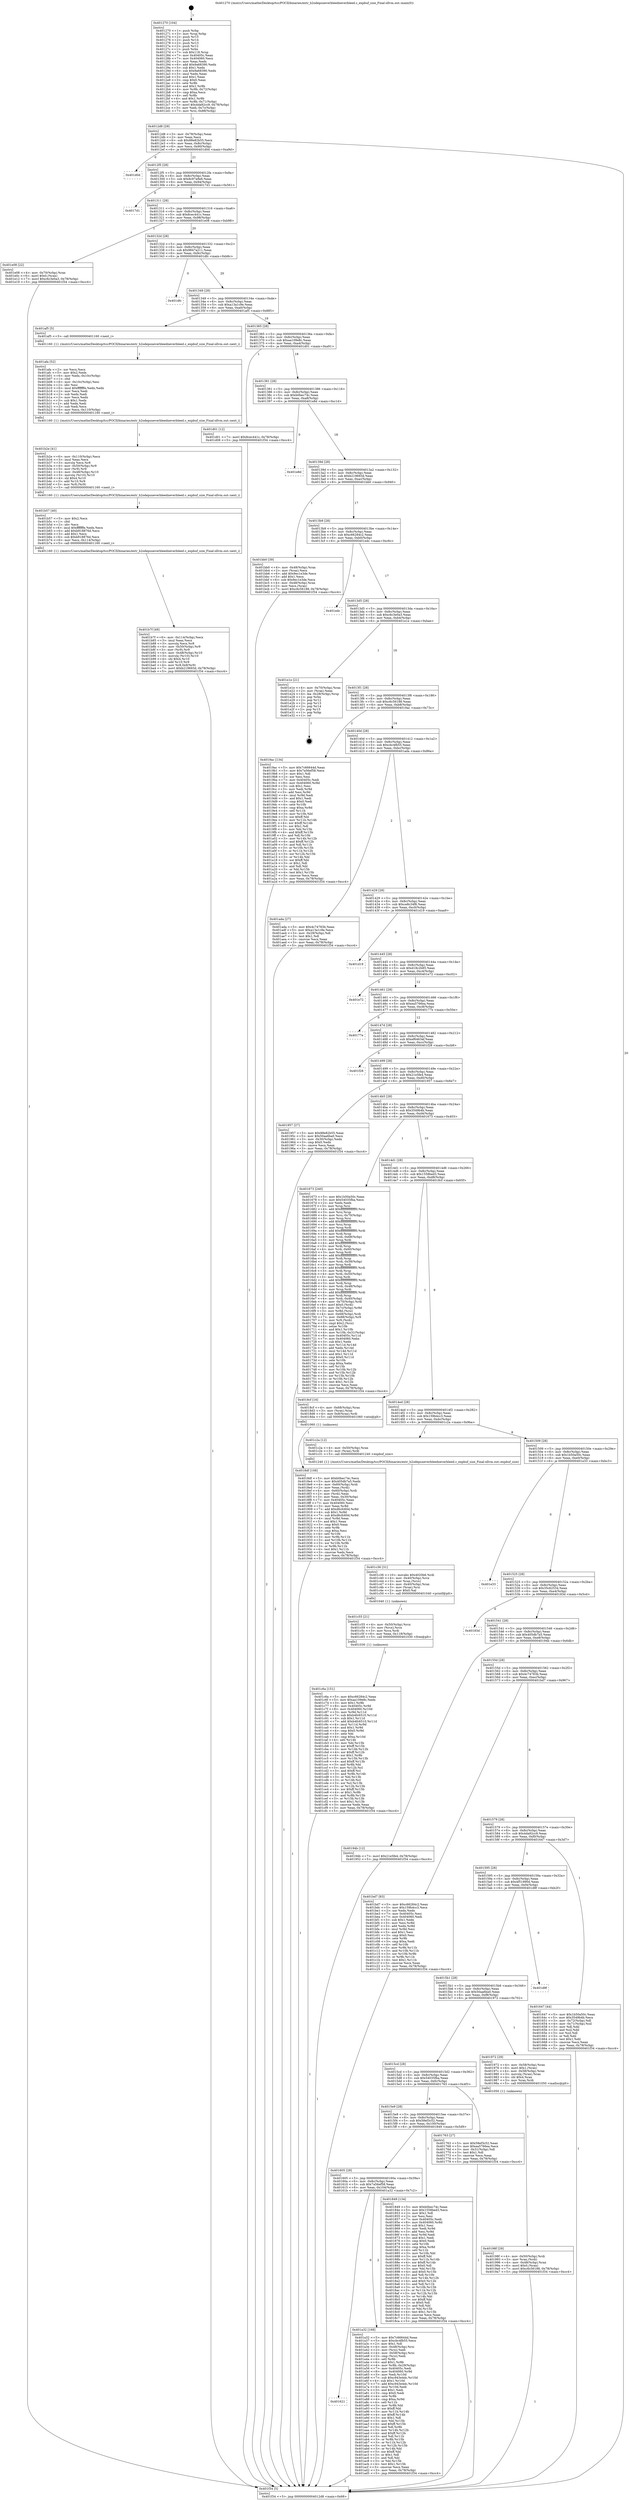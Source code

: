 digraph "0x401270" {
  label = "0x401270 (/mnt/c/Users/mathe/Desktop/tcc/POCII/binaries/extr_h2odepsneverbleedneverbleed.c_expbuf_size_Final-ollvm.out::main(0))"
  labelloc = "t"
  node[shape=record]

  Entry [label="",width=0.3,height=0.3,shape=circle,fillcolor=black,style=filled]
  "0x4012d8" [label="{
     0x4012d8 [29]\l
     | [instrs]\l
     &nbsp;&nbsp;0x4012d8 \<+3\>: mov -0x78(%rbp),%eax\l
     &nbsp;&nbsp;0x4012db \<+2\>: mov %eax,%ecx\l
     &nbsp;&nbsp;0x4012dd \<+6\>: sub $0x88e82b55,%ecx\l
     &nbsp;&nbsp;0x4012e3 \<+6\>: mov %eax,-0x8c(%rbp)\l
     &nbsp;&nbsp;0x4012e9 \<+6\>: mov %ecx,-0x90(%rbp)\l
     &nbsp;&nbsp;0x4012ef \<+6\>: je 0000000000401d0d \<main+0xa9d\>\l
  }"]
  "0x401d0d" [label="{
     0x401d0d\l
  }", style=dashed]
  "0x4012f5" [label="{
     0x4012f5 [28]\l
     | [instrs]\l
     &nbsp;&nbsp;0x4012f5 \<+5\>: jmp 00000000004012fa \<main+0x8a\>\l
     &nbsp;&nbsp;0x4012fa \<+6\>: mov -0x8c(%rbp),%eax\l
     &nbsp;&nbsp;0x401300 \<+5\>: sub $0x8c97a9e6,%eax\l
     &nbsp;&nbsp;0x401305 \<+6\>: mov %eax,-0x94(%rbp)\l
     &nbsp;&nbsp;0x40130b \<+6\>: je 00000000004017d1 \<main+0x561\>\l
  }"]
  Exit [label="",width=0.3,height=0.3,shape=circle,fillcolor=black,style=filled,peripheries=2]
  "0x4017d1" [label="{
     0x4017d1\l
  }", style=dashed]
  "0x401311" [label="{
     0x401311 [28]\l
     | [instrs]\l
     &nbsp;&nbsp;0x401311 \<+5\>: jmp 0000000000401316 \<main+0xa6\>\l
     &nbsp;&nbsp;0x401316 \<+6\>: mov -0x8c(%rbp),%eax\l
     &nbsp;&nbsp;0x40131c \<+5\>: sub $0x8cec441c,%eax\l
     &nbsp;&nbsp;0x401321 \<+6\>: mov %eax,-0x98(%rbp)\l
     &nbsp;&nbsp;0x401327 \<+6\>: je 0000000000401e08 \<main+0xb98\>\l
  }"]
  "0x401c6a" [label="{
     0x401c6a [151]\l
     | [instrs]\l
     &nbsp;&nbsp;0x401c6a \<+5\>: mov $0xc66284c2,%eax\l
     &nbsp;&nbsp;0x401c6f \<+5\>: mov $0xaa109e8c,%edx\l
     &nbsp;&nbsp;0x401c74 \<+3\>: mov $0x1,%r8b\l
     &nbsp;&nbsp;0x401c77 \<+8\>: mov 0x40405c,%r9d\l
     &nbsp;&nbsp;0x401c7f \<+8\>: mov 0x404060,%r10d\l
     &nbsp;&nbsp;0x401c87 \<+3\>: mov %r9d,%r11d\l
     &nbsp;&nbsp;0x401c8a \<+7\>: sub $0xb4fc6510,%r11d\l
     &nbsp;&nbsp;0x401c91 \<+4\>: sub $0x1,%r11d\l
     &nbsp;&nbsp;0x401c95 \<+7\>: add $0xb4fc6510,%r11d\l
     &nbsp;&nbsp;0x401c9c \<+4\>: imul %r11d,%r9d\l
     &nbsp;&nbsp;0x401ca0 \<+4\>: and $0x1,%r9d\l
     &nbsp;&nbsp;0x401ca4 \<+4\>: cmp $0x0,%r9d\l
     &nbsp;&nbsp;0x401ca8 \<+3\>: sete %bl\l
     &nbsp;&nbsp;0x401cab \<+4\>: cmp $0xa,%r10d\l
     &nbsp;&nbsp;0x401caf \<+4\>: setl %r14b\l
     &nbsp;&nbsp;0x401cb3 \<+3\>: mov %bl,%r15b\l
     &nbsp;&nbsp;0x401cb6 \<+4\>: xor $0xff,%r15b\l
     &nbsp;&nbsp;0x401cba \<+3\>: mov %r14b,%r12b\l
     &nbsp;&nbsp;0x401cbd \<+4\>: xor $0xff,%r12b\l
     &nbsp;&nbsp;0x401cc1 \<+4\>: xor $0x1,%r8b\l
     &nbsp;&nbsp;0x401cc5 \<+3\>: mov %r15b,%r13b\l
     &nbsp;&nbsp;0x401cc8 \<+4\>: and $0xff,%r13b\l
     &nbsp;&nbsp;0x401ccc \<+3\>: and %r8b,%bl\l
     &nbsp;&nbsp;0x401ccf \<+3\>: mov %r12b,%cl\l
     &nbsp;&nbsp;0x401cd2 \<+3\>: and $0xff,%cl\l
     &nbsp;&nbsp;0x401cd5 \<+3\>: and %r8b,%r14b\l
     &nbsp;&nbsp;0x401cd8 \<+3\>: or %bl,%r13b\l
     &nbsp;&nbsp;0x401cdb \<+3\>: or %r14b,%cl\l
     &nbsp;&nbsp;0x401cde \<+3\>: xor %cl,%r13b\l
     &nbsp;&nbsp;0x401ce1 \<+3\>: or %r12b,%r15b\l
     &nbsp;&nbsp;0x401ce4 \<+4\>: xor $0xff,%r15b\l
     &nbsp;&nbsp;0x401ce8 \<+4\>: or $0x1,%r8b\l
     &nbsp;&nbsp;0x401cec \<+3\>: and %r8b,%r15b\l
     &nbsp;&nbsp;0x401cef \<+3\>: or %r15b,%r13b\l
     &nbsp;&nbsp;0x401cf2 \<+4\>: test $0x1,%r13b\l
     &nbsp;&nbsp;0x401cf6 \<+3\>: cmovne %edx,%eax\l
     &nbsp;&nbsp;0x401cf9 \<+3\>: mov %eax,-0x78(%rbp)\l
     &nbsp;&nbsp;0x401cfc \<+5\>: jmp 0000000000401f34 \<main+0xcc4\>\l
  }"]
  "0x401e08" [label="{
     0x401e08 [22]\l
     | [instrs]\l
     &nbsp;&nbsp;0x401e08 \<+4\>: mov -0x70(%rbp),%rax\l
     &nbsp;&nbsp;0x401e0c \<+6\>: movl $0x0,(%rax)\l
     &nbsp;&nbsp;0x401e12 \<+7\>: movl $0xc6c3e0a3,-0x78(%rbp)\l
     &nbsp;&nbsp;0x401e19 \<+5\>: jmp 0000000000401f34 \<main+0xcc4\>\l
  }"]
  "0x40132d" [label="{
     0x40132d [28]\l
     | [instrs]\l
     &nbsp;&nbsp;0x40132d \<+5\>: jmp 0000000000401332 \<main+0xc2\>\l
     &nbsp;&nbsp;0x401332 \<+6\>: mov -0x8c(%rbp),%eax\l
     &nbsp;&nbsp;0x401338 \<+5\>: sub $0x9847a211,%eax\l
     &nbsp;&nbsp;0x40133d \<+6\>: mov %eax,-0x9c(%rbp)\l
     &nbsp;&nbsp;0x401343 \<+6\>: je 0000000000401dfc \<main+0xb8c\>\l
  }"]
  "0x401c55" [label="{
     0x401c55 [21]\l
     | [instrs]\l
     &nbsp;&nbsp;0x401c55 \<+4\>: mov -0x50(%rbp),%rcx\l
     &nbsp;&nbsp;0x401c59 \<+3\>: mov (%rcx),%rcx\l
     &nbsp;&nbsp;0x401c5c \<+3\>: mov %rcx,%rdi\l
     &nbsp;&nbsp;0x401c5f \<+6\>: mov %eax,-0x118(%rbp)\l
     &nbsp;&nbsp;0x401c65 \<+5\>: call 0000000000401030 \<free@plt\>\l
     | [calls]\l
     &nbsp;&nbsp;0x401030 \{1\} (unknown)\l
  }"]
  "0x401dfc" [label="{
     0x401dfc\l
  }", style=dashed]
  "0x401349" [label="{
     0x401349 [28]\l
     | [instrs]\l
     &nbsp;&nbsp;0x401349 \<+5\>: jmp 000000000040134e \<main+0xde\>\l
     &nbsp;&nbsp;0x40134e \<+6\>: mov -0x8c(%rbp),%eax\l
     &nbsp;&nbsp;0x401354 \<+5\>: sub $0xa13a1c9e,%eax\l
     &nbsp;&nbsp;0x401359 \<+6\>: mov %eax,-0xa0(%rbp)\l
     &nbsp;&nbsp;0x40135f \<+6\>: je 0000000000401af5 \<main+0x885\>\l
  }"]
  "0x401c36" [label="{
     0x401c36 [31]\l
     | [instrs]\l
     &nbsp;&nbsp;0x401c36 \<+10\>: movabs $0x4020b6,%rdi\l
     &nbsp;&nbsp;0x401c40 \<+4\>: mov -0x40(%rbp),%rcx\l
     &nbsp;&nbsp;0x401c44 \<+3\>: mov %rax,(%rcx)\l
     &nbsp;&nbsp;0x401c47 \<+4\>: mov -0x40(%rbp),%rax\l
     &nbsp;&nbsp;0x401c4b \<+3\>: mov (%rax),%rsi\l
     &nbsp;&nbsp;0x401c4e \<+2\>: mov $0x0,%al\l
     &nbsp;&nbsp;0x401c50 \<+5\>: call 0000000000401040 \<printf@plt\>\l
     | [calls]\l
     &nbsp;&nbsp;0x401040 \{1\} (unknown)\l
  }"]
  "0x401af5" [label="{
     0x401af5 [5]\l
     | [instrs]\l
     &nbsp;&nbsp;0x401af5 \<+5\>: call 0000000000401160 \<next_i\>\l
     | [calls]\l
     &nbsp;&nbsp;0x401160 \{1\} (/mnt/c/Users/mathe/Desktop/tcc/POCII/binaries/extr_h2odepsneverbleedneverbleed.c_expbuf_size_Final-ollvm.out::next_i)\l
  }"]
  "0x401365" [label="{
     0x401365 [28]\l
     | [instrs]\l
     &nbsp;&nbsp;0x401365 \<+5\>: jmp 000000000040136a \<main+0xfa\>\l
     &nbsp;&nbsp;0x40136a \<+6\>: mov -0x8c(%rbp),%eax\l
     &nbsp;&nbsp;0x401370 \<+5\>: sub $0xaa109e8c,%eax\l
     &nbsp;&nbsp;0x401375 \<+6\>: mov %eax,-0xa4(%rbp)\l
     &nbsp;&nbsp;0x40137b \<+6\>: je 0000000000401d01 \<main+0xa91\>\l
  }"]
  "0x401b7f" [label="{
     0x401b7f [49]\l
     | [instrs]\l
     &nbsp;&nbsp;0x401b7f \<+6\>: mov -0x114(%rbp),%ecx\l
     &nbsp;&nbsp;0x401b85 \<+3\>: imul %eax,%ecx\l
     &nbsp;&nbsp;0x401b88 \<+3\>: movslq %ecx,%r8\l
     &nbsp;&nbsp;0x401b8b \<+4\>: mov -0x50(%rbp),%r9\l
     &nbsp;&nbsp;0x401b8f \<+3\>: mov (%r9),%r9\l
     &nbsp;&nbsp;0x401b92 \<+4\>: mov -0x48(%rbp),%r10\l
     &nbsp;&nbsp;0x401b96 \<+3\>: movslq (%r10),%r10\l
     &nbsp;&nbsp;0x401b99 \<+4\>: shl $0x4,%r10\l
     &nbsp;&nbsp;0x401b9d \<+3\>: add %r10,%r9\l
     &nbsp;&nbsp;0x401ba0 \<+4\>: mov %r8,0x8(%r9)\l
     &nbsp;&nbsp;0x401ba4 \<+7\>: movl $0xb219693d,-0x78(%rbp)\l
     &nbsp;&nbsp;0x401bab \<+5\>: jmp 0000000000401f34 \<main+0xcc4\>\l
  }"]
  "0x401d01" [label="{
     0x401d01 [12]\l
     | [instrs]\l
     &nbsp;&nbsp;0x401d01 \<+7\>: movl $0x8cec441c,-0x78(%rbp)\l
     &nbsp;&nbsp;0x401d08 \<+5\>: jmp 0000000000401f34 \<main+0xcc4\>\l
  }"]
  "0x401381" [label="{
     0x401381 [28]\l
     | [instrs]\l
     &nbsp;&nbsp;0x401381 \<+5\>: jmp 0000000000401386 \<main+0x116\>\l
     &nbsp;&nbsp;0x401386 \<+6\>: mov -0x8c(%rbp),%eax\l
     &nbsp;&nbsp;0x40138c \<+5\>: sub $0xb0bec74c,%eax\l
     &nbsp;&nbsp;0x401391 \<+6\>: mov %eax,-0xa8(%rbp)\l
     &nbsp;&nbsp;0x401397 \<+6\>: je 0000000000401e8d \<main+0xc1d\>\l
  }"]
  "0x401b57" [label="{
     0x401b57 [40]\l
     | [instrs]\l
     &nbsp;&nbsp;0x401b57 \<+5\>: mov $0x2,%ecx\l
     &nbsp;&nbsp;0x401b5c \<+1\>: cltd\l
     &nbsp;&nbsp;0x401b5d \<+2\>: idiv %ecx\l
     &nbsp;&nbsp;0x401b5f \<+6\>: imul $0xfffffffe,%edx,%ecx\l
     &nbsp;&nbsp;0x401b65 \<+6\>: add $0xb918876d,%ecx\l
     &nbsp;&nbsp;0x401b6b \<+3\>: add $0x1,%ecx\l
     &nbsp;&nbsp;0x401b6e \<+6\>: sub $0xb918876d,%ecx\l
     &nbsp;&nbsp;0x401b74 \<+6\>: mov %ecx,-0x114(%rbp)\l
     &nbsp;&nbsp;0x401b7a \<+5\>: call 0000000000401160 \<next_i\>\l
     | [calls]\l
     &nbsp;&nbsp;0x401160 \{1\} (/mnt/c/Users/mathe/Desktop/tcc/POCII/binaries/extr_h2odepsneverbleedneverbleed.c_expbuf_size_Final-ollvm.out::next_i)\l
  }"]
  "0x401e8d" [label="{
     0x401e8d\l
  }", style=dashed]
  "0x40139d" [label="{
     0x40139d [28]\l
     | [instrs]\l
     &nbsp;&nbsp;0x40139d \<+5\>: jmp 00000000004013a2 \<main+0x132\>\l
     &nbsp;&nbsp;0x4013a2 \<+6\>: mov -0x8c(%rbp),%eax\l
     &nbsp;&nbsp;0x4013a8 \<+5\>: sub $0xb219693d,%eax\l
     &nbsp;&nbsp;0x4013ad \<+6\>: mov %eax,-0xac(%rbp)\l
     &nbsp;&nbsp;0x4013b3 \<+6\>: je 0000000000401bb0 \<main+0x940\>\l
  }"]
  "0x401b2e" [label="{
     0x401b2e [41]\l
     | [instrs]\l
     &nbsp;&nbsp;0x401b2e \<+6\>: mov -0x110(%rbp),%ecx\l
     &nbsp;&nbsp;0x401b34 \<+3\>: imul %eax,%ecx\l
     &nbsp;&nbsp;0x401b37 \<+3\>: movslq %ecx,%r8\l
     &nbsp;&nbsp;0x401b3a \<+4\>: mov -0x50(%rbp),%r9\l
     &nbsp;&nbsp;0x401b3e \<+3\>: mov (%r9),%r9\l
     &nbsp;&nbsp;0x401b41 \<+4\>: mov -0x48(%rbp),%r10\l
     &nbsp;&nbsp;0x401b45 \<+3\>: movslq (%r10),%r10\l
     &nbsp;&nbsp;0x401b48 \<+4\>: shl $0x4,%r10\l
     &nbsp;&nbsp;0x401b4c \<+3\>: add %r10,%r9\l
     &nbsp;&nbsp;0x401b4f \<+3\>: mov %r8,(%r9)\l
     &nbsp;&nbsp;0x401b52 \<+5\>: call 0000000000401160 \<next_i\>\l
     | [calls]\l
     &nbsp;&nbsp;0x401160 \{1\} (/mnt/c/Users/mathe/Desktop/tcc/POCII/binaries/extr_h2odepsneverbleedneverbleed.c_expbuf_size_Final-ollvm.out::next_i)\l
  }"]
  "0x401bb0" [label="{
     0x401bb0 [39]\l
     | [instrs]\l
     &nbsp;&nbsp;0x401bb0 \<+4\>: mov -0x48(%rbp),%rax\l
     &nbsp;&nbsp;0x401bb4 \<+2\>: mov (%rax),%ecx\l
     &nbsp;&nbsp;0x401bb6 \<+6\>: add $0x9ec1e3de,%ecx\l
     &nbsp;&nbsp;0x401bbc \<+3\>: add $0x1,%ecx\l
     &nbsp;&nbsp;0x401bbf \<+6\>: sub $0x9ec1e3de,%ecx\l
     &nbsp;&nbsp;0x401bc5 \<+4\>: mov -0x48(%rbp),%rax\l
     &nbsp;&nbsp;0x401bc9 \<+2\>: mov %ecx,(%rax)\l
     &nbsp;&nbsp;0x401bcb \<+7\>: movl $0xc6c56188,-0x78(%rbp)\l
     &nbsp;&nbsp;0x401bd2 \<+5\>: jmp 0000000000401f34 \<main+0xcc4\>\l
  }"]
  "0x4013b9" [label="{
     0x4013b9 [28]\l
     | [instrs]\l
     &nbsp;&nbsp;0x4013b9 \<+5\>: jmp 00000000004013be \<main+0x14e\>\l
     &nbsp;&nbsp;0x4013be \<+6\>: mov -0x8c(%rbp),%eax\l
     &nbsp;&nbsp;0x4013c4 \<+5\>: sub $0xc66284c2,%eax\l
     &nbsp;&nbsp;0x4013c9 \<+6\>: mov %eax,-0xb0(%rbp)\l
     &nbsp;&nbsp;0x4013cf \<+6\>: je 0000000000401edc \<main+0xc6c\>\l
  }"]
  "0x401afa" [label="{
     0x401afa [52]\l
     | [instrs]\l
     &nbsp;&nbsp;0x401afa \<+2\>: xor %ecx,%ecx\l
     &nbsp;&nbsp;0x401afc \<+5\>: mov $0x2,%edx\l
     &nbsp;&nbsp;0x401b01 \<+6\>: mov %edx,-0x10c(%rbp)\l
     &nbsp;&nbsp;0x401b07 \<+1\>: cltd\l
     &nbsp;&nbsp;0x401b08 \<+6\>: mov -0x10c(%rbp),%esi\l
     &nbsp;&nbsp;0x401b0e \<+2\>: idiv %esi\l
     &nbsp;&nbsp;0x401b10 \<+6\>: imul $0xfffffffe,%edx,%edx\l
     &nbsp;&nbsp;0x401b16 \<+2\>: mov %ecx,%edi\l
     &nbsp;&nbsp;0x401b18 \<+2\>: sub %edx,%edi\l
     &nbsp;&nbsp;0x401b1a \<+2\>: mov %ecx,%edx\l
     &nbsp;&nbsp;0x401b1c \<+3\>: sub $0x1,%edx\l
     &nbsp;&nbsp;0x401b1f \<+2\>: add %edx,%edi\l
     &nbsp;&nbsp;0x401b21 \<+2\>: sub %edi,%ecx\l
     &nbsp;&nbsp;0x401b23 \<+6\>: mov %ecx,-0x110(%rbp)\l
     &nbsp;&nbsp;0x401b29 \<+5\>: call 0000000000401160 \<next_i\>\l
     | [calls]\l
     &nbsp;&nbsp;0x401160 \{1\} (/mnt/c/Users/mathe/Desktop/tcc/POCII/binaries/extr_h2odepsneverbleedneverbleed.c_expbuf_size_Final-ollvm.out::next_i)\l
  }"]
  "0x401edc" [label="{
     0x401edc\l
  }", style=dashed]
  "0x4013d5" [label="{
     0x4013d5 [28]\l
     | [instrs]\l
     &nbsp;&nbsp;0x4013d5 \<+5\>: jmp 00000000004013da \<main+0x16a\>\l
     &nbsp;&nbsp;0x4013da \<+6\>: mov -0x8c(%rbp),%eax\l
     &nbsp;&nbsp;0x4013e0 \<+5\>: sub $0xc6c3e0a3,%eax\l
     &nbsp;&nbsp;0x4013e5 \<+6\>: mov %eax,-0xb4(%rbp)\l
     &nbsp;&nbsp;0x4013eb \<+6\>: je 0000000000401e1e \<main+0xbae\>\l
  }"]
  "0x401621" [label="{
     0x401621\l
  }", style=dashed]
  "0x401e1e" [label="{
     0x401e1e [21]\l
     | [instrs]\l
     &nbsp;&nbsp;0x401e1e \<+4\>: mov -0x70(%rbp),%rax\l
     &nbsp;&nbsp;0x401e22 \<+2\>: mov (%rax),%eax\l
     &nbsp;&nbsp;0x401e24 \<+4\>: lea -0x28(%rbp),%rsp\l
     &nbsp;&nbsp;0x401e28 \<+1\>: pop %rbx\l
     &nbsp;&nbsp;0x401e29 \<+2\>: pop %r12\l
     &nbsp;&nbsp;0x401e2b \<+2\>: pop %r13\l
     &nbsp;&nbsp;0x401e2d \<+2\>: pop %r14\l
     &nbsp;&nbsp;0x401e2f \<+2\>: pop %r15\l
     &nbsp;&nbsp;0x401e31 \<+1\>: pop %rbp\l
     &nbsp;&nbsp;0x401e32 \<+1\>: ret\l
  }"]
  "0x4013f1" [label="{
     0x4013f1 [28]\l
     | [instrs]\l
     &nbsp;&nbsp;0x4013f1 \<+5\>: jmp 00000000004013f6 \<main+0x186\>\l
     &nbsp;&nbsp;0x4013f6 \<+6\>: mov -0x8c(%rbp),%eax\l
     &nbsp;&nbsp;0x4013fc \<+5\>: sub $0xc6c56188,%eax\l
     &nbsp;&nbsp;0x401401 \<+6\>: mov %eax,-0xb8(%rbp)\l
     &nbsp;&nbsp;0x401407 \<+6\>: je 00000000004019ac \<main+0x73c\>\l
  }"]
  "0x401a32" [label="{
     0x401a32 [168]\l
     | [instrs]\l
     &nbsp;&nbsp;0x401a32 \<+5\>: mov $0x7c66644d,%eax\l
     &nbsp;&nbsp;0x401a37 \<+5\>: mov $0xcbc4fb55,%ecx\l
     &nbsp;&nbsp;0x401a3c \<+2\>: mov $0x1,%dl\l
     &nbsp;&nbsp;0x401a3e \<+4\>: mov -0x48(%rbp),%rsi\l
     &nbsp;&nbsp;0x401a42 \<+2\>: mov (%rsi),%edi\l
     &nbsp;&nbsp;0x401a44 \<+4\>: mov -0x58(%rbp),%rsi\l
     &nbsp;&nbsp;0x401a48 \<+2\>: cmp (%rsi),%edi\l
     &nbsp;&nbsp;0x401a4a \<+4\>: setl %r8b\l
     &nbsp;&nbsp;0x401a4e \<+4\>: and $0x1,%r8b\l
     &nbsp;&nbsp;0x401a52 \<+4\>: mov %r8b,-0x29(%rbp)\l
     &nbsp;&nbsp;0x401a56 \<+7\>: mov 0x40405c,%edi\l
     &nbsp;&nbsp;0x401a5d \<+8\>: mov 0x404060,%r9d\l
     &nbsp;&nbsp;0x401a65 \<+3\>: mov %edi,%r10d\l
     &nbsp;&nbsp;0x401a68 \<+7\>: sub $0xc943e4dc,%r10d\l
     &nbsp;&nbsp;0x401a6f \<+4\>: sub $0x1,%r10d\l
     &nbsp;&nbsp;0x401a73 \<+7\>: add $0xc943e4dc,%r10d\l
     &nbsp;&nbsp;0x401a7a \<+4\>: imul %r10d,%edi\l
     &nbsp;&nbsp;0x401a7e \<+3\>: and $0x1,%edi\l
     &nbsp;&nbsp;0x401a81 \<+3\>: cmp $0x0,%edi\l
     &nbsp;&nbsp;0x401a84 \<+4\>: sete %r8b\l
     &nbsp;&nbsp;0x401a88 \<+4\>: cmp $0xa,%r9d\l
     &nbsp;&nbsp;0x401a8c \<+4\>: setl %r11b\l
     &nbsp;&nbsp;0x401a90 \<+3\>: mov %r8b,%bl\l
     &nbsp;&nbsp;0x401a93 \<+3\>: xor $0xff,%bl\l
     &nbsp;&nbsp;0x401a96 \<+3\>: mov %r11b,%r14b\l
     &nbsp;&nbsp;0x401a99 \<+4\>: xor $0xff,%r14b\l
     &nbsp;&nbsp;0x401a9d \<+3\>: xor $0x1,%dl\l
     &nbsp;&nbsp;0x401aa0 \<+3\>: mov %bl,%r15b\l
     &nbsp;&nbsp;0x401aa3 \<+4\>: and $0xff,%r15b\l
     &nbsp;&nbsp;0x401aa7 \<+3\>: and %dl,%r8b\l
     &nbsp;&nbsp;0x401aaa \<+3\>: mov %r14b,%r12b\l
     &nbsp;&nbsp;0x401aad \<+4\>: and $0xff,%r12b\l
     &nbsp;&nbsp;0x401ab1 \<+3\>: and %dl,%r11b\l
     &nbsp;&nbsp;0x401ab4 \<+3\>: or %r8b,%r15b\l
     &nbsp;&nbsp;0x401ab7 \<+3\>: or %r11b,%r12b\l
     &nbsp;&nbsp;0x401aba \<+3\>: xor %r12b,%r15b\l
     &nbsp;&nbsp;0x401abd \<+3\>: or %r14b,%bl\l
     &nbsp;&nbsp;0x401ac0 \<+3\>: xor $0xff,%bl\l
     &nbsp;&nbsp;0x401ac3 \<+3\>: or $0x1,%dl\l
     &nbsp;&nbsp;0x401ac6 \<+2\>: and %dl,%bl\l
     &nbsp;&nbsp;0x401ac8 \<+3\>: or %bl,%r15b\l
     &nbsp;&nbsp;0x401acb \<+4\>: test $0x1,%r15b\l
     &nbsp;&nbsp;0x401acf \<+3\>: cmovne %ecx,%eax\l
     &nbsp;&nbsp;0x401ad2 \<+3\>: mov %eax,-0x78(%rbp)\l
     &nbsp;&nbsp;0x401ad5 \<+5\>: jmp 0000000000401f34 \<main+0xcc4\>\l
  }"]
  "0x4019ac" [label="{
     0x4019ac [134]\l
     | [instrs]\l
     &nbsp;&nbsp;0x4019ac \<+5\>: mov $0x7c66644d,%eax\l
     &nbsp;&nbsp;0x4019b1 \<+5\>: mov $0x7a56ef58,%ecx\l
     &nbsp;&nbsp;0x4019b6 \<+2\>: mov $0x1,%dl\l
     &nbsp;&nbsp;0x4019b8 \<+2\>: xor %esi,%esi\l
     &nbsp;&nbsp;0x4019ba \<+7\>: mov 0x40405c,%edi\l
     &nbsp;&nbsp;0x4019c1 \<+8\>: mov 0x404060,%r8d\l
     &nbsp;&nbsp;0x4019c9 \<+3\>: sub $0x1,%esi\l
     &nbsp;&nbsp;0x4019cc \<+3\>: mov %edi,%r9d\l
     &nbsp;&nbsp;0x4019cf \<+3\>: add %esi,%r9d\l
     &nbsp;&nbsp;0x4019d2 \<+4\>: imul %r9d,%edi\l
     &nbsp;&nbsp;0x4019d6 \<+3\>: and $0x1,%edi\l
     &nbsp;&nbsp;0x4019d9 \<+3\>: cmp $0x0,%edi\l
     &nbsp;&nbsp;0x4019dc \<+4\>: sete %r10b\l
     &nbsp;&nbsp;0x4019e0 \<+4\>: cmp $0xa,%r8d\l
     &nbsp;&nbsp;0x4019e4 \<+4\>: setl %r11b\l
     &nbsp;&nbsp;0x4019e8 \<+3\>: mov %r10b,%bl\l
     &nbsp;&nbsp;0x4019eb \<+3\>: xor $0xff,%bl\l
     &nbsp;&nbsp;0x4019ee \<+3\>: mov %r11b,%r14b\l
     &nbsp;&nbsp;0x4019f1 \<+4\>: xor $0xff,%r14b\l
     &nbsp;&nbsp;0x4019f5 \<+3\>: xor $0x1,%dl\l
     &nbsp;&nbsp;0x4019f8 \<+3\>: mov %bl,%r15b\l
     &nbsp;&nbsp;0x4019fb \<+4\>: and $0xff,%r15b\l
     &nbsp;&nbsp;0x4019ff \<+3\>: and %dl,%r10b\l
     &nbsp;&nbsp;0x401a02 \<+3\>: mov %r14b,%r12b\l
     &nbsp;&nbsp;0x401a05 \<+4\>: and $0xff,%r12b\l
     &nbsp;&nbsp;0x401a09 \<+3\>: and %dl,%r11b\l
     &nbsp;&nbsp;0x401a0c \<+3\>: or %r10b,%r15b\l
     &nbsp;&nbsp;0x401a0f \<+3\>: or %r11b,%r12b\l
     &nbsp;&nbsp;0x401a12 \<+3\>: xor %r12b,%r15b\l
     &nbsp;&nbsp;0x401a15 \<+3\>: or %r14b,%bl\l
     &nbsp;&nbsp;0x401a18 \<+3\>: xor $0xff,%bl\l
     &nbsp;&nbsp;0x401a1b \<+3\>: or $0x1,%dl\l
     &nbsp;&nbsp;0x401a1e \<+2\>: and %dl,%bl\l
     &nbsp;&nbsp;0x401a20 \<+3\>: or %bl,%r15b\l
     &nbsp;&nbsp;0x401a23 \<+4\>: test $0x1,%r15b\l
     &nbsp;&nbsp;0x401a27 \<+3\>: cmovne %ecx,%eax\l
     &nbsp;&nbsp;0x401a2a \<+3\>: mov %eax,-0x78(%rbp)\l
     &nbsp;&nbsp;0x401a2d \<+5\>: jmp 0000000000401f34 \<main+0xcc4\>\l
  }"]
  "0x40140d" [label="{
     0x40140d [28]\l
     | [instrs]\l
     &nbsp;&nbsp;0x40140d \<+5\>: jmp 0000000000401412 \<main+0x1a2\>\l
     &nbsp;&nbsp;0x401412 \<+6\>: mov -0x8c(%rbp),%eax\l
     &nbsp;&nbsp;0x401418 \<+5\>: sub $0xcbc4fb55,%eax\l
     &nbsp;&nbsp;0x40141d \<+6\>: mov %eax,-0xbc(%rbp)\l
     &nbsp;&nbsp;0x401423 \<+6\>: je 0000000000401ada \<main+0x86a\>\l
  }"]
  "0x40198f" [label="{
     0x40198f [29]\l
     | [instrs]\l
     &nbsp;&nbsp;0x40198f \<+4\>: mov -0x50(%rbp),%rdi\l
     &nbsp;&nbsp;0x401993 \<+3\>: mov %rax,(%rdi)\l
     &nbsp;&nbsp;0x401996 \<+4\>: mov -0x48(%rbp),%rax\l
     &nbsp;&nbsp;0x40199a \<+6\>: movl $0x0,(%rax)\l
     &nbsp;&nbsp;0x4019a0 \<+7\>: movl $0xc6c56188,-0x78(%rbp)\l
     &nbsp;&nbsp;0x4019a7 \<+5\>: jmp 0000000000401f34 \<main+0xcc4\>\l
  }"]
  "0x401ada" [label="{
     0x401ada [27]\l
     | [instrs]\l
     &nbsp;&nbsp;0x401ada \<+5\>: mov $0x4c74783b,%eax\l
     &nbsp;&nbsp;0x401adf \<+5\>: mov $0xa13a1c9e,%ecx\l
     &nbsp;&nbsp;0x401ae4 \<+3\>: mov -0x29(%rbp),%dl\l
     &nbsp;&nbsp;0x401ae7 \<+3\>: test $0x1,%dl\l
     &nbsp;&nbsp;0x401aea \<+3\>: cmovne %ecx,%eax\l
     &nbsp;&nbsp;0x401aed \<+3\>: mov %eax,-0x78(%rbp)\l
     &nbsp;&nbsp;0x401af0 \<+5\>: jmp 0000000000401f34 \<main+0xcc4\>\l
  }"]
  "0x401429" [label="{
     0x401429 [28]\l
     | [instrs]\l
     &nbsp;&nbsp;0x401429 \<+5\>: jmp 000000000040142e \<main+0x1be\>\l
     &nbsp;&nbsp;0x40142e \<+6\>: mov -0x8c(%rbp),%eax\l
     &nbsp;&nbsp;0x401434 \<+5\>: sub $0xce8c34f6,%eax\l
     &nbsp;&nbsp;0x401439 \<+6\>: mov %eax,-0xc0(%rbp)\l
     &nbsp;&nbsp;0x40143f \<+6\>: je 0000000000401d19 \<main+0xaa9\>\l
  }"]
  "0x4018df" [label="{
     0x4018df [108]\l
     | [instrs]\l
     &nbsp;&nbsp;0x4018df \<+5\>: mov $0xb0bec74c,%ecx\l
     &nbsp;&nbsp;0x4018e4 \<+5\>: mov $0x405db7a5,%edx\l
     &nbsp;&nbsp;0x4018e9 \<+4\>: mov -0x60(%rbp),%rdi\l
     &nbsp;&nbsp;0x4018ed \<+2\>: mov %eax,(%rdi)\l
     &nbsp;&nbsp;0x4018ef \<+4\>: mov -0x60(%rbp),%rdi\l
     &nbsp;&nbsp;0x4018f3 \<+2\>: mov (%rdi),%eax\l
     &nbsp;&nbsp;0x4018f5 \<+3\>: mov %eax,-0x30(%rbp)\l
     &nbsp;&nbsp;0x4018f8 \<+7\>: mov 0x40405c,%eax\l
     &nbsp;&nbsp;0x4018ff \<+7\>: mov 0x404060,%esi\l
     &nbsp;&nbsp;0x401906 \<+3\>: mov %eax,%r8d\l
     &nbsp;&nbsp;0x401909 \<+7\>: add $0xd6cfc60d,%r8d\l
     &nbsp;&nbsp;0x401910 \<+4\>: sub $0x1,%r8d\l
     &nbsp;&nbsp;0x401914 \<+7\>: sub $0xd6cfc60d,%r8d\l
     &nbsp;&nbsp;0x40191b \<+4\>: imul %r8d,%eax\l
     &nbsp;&nbsp;0x40191f \<+3\>: and $0x1,%eax\l
     &nbsp;&nbsp;0x401922 \<+3\>: cmp $0x0,%eax\l
     &nbsp;&nbsp;0x401925 \<+4\>: sete %r9b\l
     &nbsp;&nbsp;0x401929 \<+3\>: cmp $0xa,%esi\l
     &nbsp;&nbsp;0x40192c \<+4\>: setl %r10b\l
     &nbsp;&nbsp;0x401930 \<+3\>: mov %r9b,%r11b\l
     &nbsp;&nbsp;0x401933 \<+3\>: and %r10b,%r11b\l
     &nbsp;&nbsp;0x401936 \<+3\>: xor %r10b,%r9b\l
     &nbsp;&nbsp;0x401939 \<+3\>: or %r9b,%r11b\l
     &nbsp;&nbsp;0x40193c \<+4\>: test $0x1,%r11b\l
     &nbsp;&nbsp;0x401940 \<+3\>: cmovne %edx,%ecx\l
     &nbsp;&nbsp;0x401943 \<+3\>: mov %ecx,-0x78(%rbp)\l
     &nbsp;&nbsp;0x401946 \<+5\>: jmp 0000000000401f34 \<main+0xcc4\>\l
  }"]
  "0x401d19" [label="{
     0x401d19\l
  }", style=dashed]
  "0x401445" [label="{
     0x401445 [28]\l
     | [instrs]\l
     &nbsp;&nbsp;0x401445 \<+5\>: jmp 000000000040144a \<main+0x1da\>\l
     &nbsp;&nbsp;0x40144a \<+6\>: mov -0x8c(%rbp),%eax\l
     &nbsp;&nbsp;0x401450 \<+5\>: sub $0xd18c2b85,%eax\l
     &nbsp;&nbsp;0x401455 \<+6\>: mov %eax,-0xc4(%rbp)\l
     &nbsp;&nbsp;0x40145b \<+6\>: je 0000000000401e72 \<main+0xc02\>\l
  }"]
  "0x401605" [label="{
     0x401605 [28]\l
     | [instrs]\l
     &nbsp;&nbsp;0x401605 \<+5\>: jmp 000000000040160a \<main+0x39a\>\l
     &nbsp;&nbsp;0x40160a \<+6\>: mov -0x8c(%rbp),%eax\l
     &nbsp;&nbsp;0x401610 \<+5\>: sub $0x7a56ef58,%eax\l
     &nbsp;&nbsp;0x401615 \<+6\>: mov %eax,-0x104(%rbp)\l
     &nbsp;&nbsp;0x40161b \<+6\>: je 0000000000401a32 \<main+0x7c2\>\l
  }"]
  "0x401e72" [label="{
     0x401e72\l
  }", style=dashed]
  "0x401461" [label="{
     0x401461 [28]\l
     | [instrs]\l
     &nbsp;&nbsp;0x401461 \<+5\>: jmp 0000000000401466 \<main+0x1f6\>\l
     &nbsp;&nbsp;0x401466 \<+6\>: mov -0x8c(%rbp),%eax\l
     &nbsp;&nbsp;0x40146c \<+5\>: sub $0xea5766ea,%eax\l
     &nbsp;&nbsp;0x401471 \<+6\>: mov %eax,-0xc8(%rbp)\l
     &nbsp;&nbsp;0x401477 \<+6\>: je 000000000040177e \<main+0x50e\>\l
  }"]
  "0x401849" [label="{
     0x401849 [134]\l
     | [instrs]\l
     &nbsp;&nbsp;0x401849 \<+5\>: mov $0xb0bec74c,%eax\l
     &nbsp;&nbsp;0x40184e \<+5\>: mov $0x1558bed3,%ecx\l
     &nbsp;&nbsp;0x401853 \<+2\>: mov $0x1,%dl\l
     &nbsp;&nbsp;0x401855 \<+2\>: xor %esi,%esi\l
     &nbsp;&nbsp;0x401857 \<+7\>: mov 0x40405c,%edi\l
     &nbsp;&nbsp;0x40185e \<+8\>: mov 0x404060,%r8d\l
     &nbsp;&nbsp;0x401866 \<+3\>: sub $0x1,%esi\l
     &nbsp;&nbsp;0x401869 \<+3\>: mov %edi,%r9d\l
     &nbsp;&nbsp;0x40186c \<+3\>: add %esi,%r9d\l
     &nbsp;&nbsp;0x40186f \<+4\>: imul %r9d,%edi\l
     &nbsp;&nbsp;0x401873 \<+3\>: and $0x1,%edi\l
     &nbsp;&nbsp;0x401876 \<+3\>: cmp $0x0,%edi\l
     &nbsp;&nbsp;0x401879 \<+4\>: sete %r10b\l
     &nbsp;&nbsp;0x40187d \<+4\>: cmp $0xa,%r8d\l
     &nbsp;&nbsp;0x401881 \<+4\>: setl %r11b\l
     &nbsp;&nbsp;0x401885 \<+3\>: mov %r10b,%bl\l
     &nbsp;&nbsp;0x401888 \<+3\>: xor $0xff,%bl\l
     &nbsp;&nbsp;0x40188b \<+3\>: mov %r11b,%r14b\l
     &nbsp;&nbsp;0x40188e \<+4\>: xor $0xff,%r14b\l
     &nbsp;&nbsp;0x401892 \<+3\>: xor $0x0,%dl\l
     &nbsp;&nbsp;0x401895 \<+3\>: mov %bl,%r15b\l
     &nbsp;&nbsp;0x401898 \<+4\>: and $0x0,%r15b\l
     &nbsp;&nbsp;0x40189c \<+3\>: and %dl,%r10b\l
     &nbsp;&nbsp;0x40189f \<+3\>: mov %r14b,%r12b\l
     &nbsp;&nbsp;0x4018a2 \<+4\>: and $0x0,%r12b\l
     &nbsp;&nbsp;0x4018a6 \<+3\>: and %dl,%r11b\l
     &nbsp;&nbsp;0x4018a9 \<+3\>: or %r10b,%r15b\l
     &nbsp;&nbsp;0x4018ac \<+3\>: or %r11b,%r12b\l
     &nbsp;&nbsp;0x4018af \<+3\>: xor %r12b,%r15b\l
     &nbsp;&nbsp;0x4018b2 \<+3\>: or %r14b,%bl\l
     &nbsp;&nbsp;0x4018b5 \<+3\>: xor $0xff,%bl\l
     &nbsp;&nbsp;0x4018b8 \<+3\>: or $0x0,%dl\l
     &nbsp;&nbsp;0x4018bb \<+2\>: and %dl,%bl\l
     &nbsp;&nbsp;0x4018bd \<+3\>: or %bl,%r15b\l
     &nbsp;&nbsp;0x4018c0 \<+4\>: test $0x1,%r15b\l
     &nbsp;&nbsp;0x4018c4 \<+3\>: cmovne %ecx,%eax\l
     &nbsp;&nbsp;0x4018c7 \<+3\>: mov %eax,-0x78(%rbp)\l
     &nbsp;&nbsp;0x4018ca \<+5\>: jmp 0000000000401f34 \<main+0xcc4\>\l
  }"]
  "0x40177e" [label="{
     0x40177e\l
  }", style=dashed]
  "0x40147d" [label="{
     0x40147d [28]\l
     | [instrs]\l
     &nbsp;&nbsp;0x40147d \<+5\>: jmp 0000000000401482 \<main+0x212\>\l
     &nbsp;&nbsp;0x401482 \<+6\>: mov -0x8c(%rbp),%eax\l
     &nbsp;&nbsp;0x401488 \<+5\>: sub $0xef6463af,%eax\l
     &nbsp;&nbsp;0x40148d \<+6\>: mov %eax,-0xcc(%rbp)\l
     &nbsp;&nbsp;0x401493 \<+6\>: je 0000000000401f28 \<main+0xcb8\>\l
  }"]
  "0x4015e9" [label="{
     0x4015e9 [28]\l
     | [instrs]\l
     &nbsp;&nbsp;0x4015e9 \<+5\>: jmp 00000000004015ee \<main+0x37e\>\l
     &nbsp;&nbsp;0x4015ee \<+6\>: mov -0x8c(%rbp),%eax\l
     &nbsp;&nbsp;0x4015f4 \<+5\>: sub $0x58ef3c52,%eax\l
     &nbsp;&nbsp;0x4015f9 \<+6\>: mov %eax,-0x100(%rbp)\l
     &nbsp;&nbsp;0x4015ff \<+6\>: je 0000000000401849 \<main+0x5d9\>\l
  }"]
  "0x401f28" [label="{
     0x401f28\l
  }", style=dashed]
  "0x401499" [label="{
     0x401499 [28]\l
     | [instrs]\l
     &nbsp;&nbsp;0x401499 \<+5\>: jmp 000000000040149e \<main+0x22e\>\l
     &nbsp;&nbsp;0x40149e \<+6\>: mov -0x8c(%rbp),%eax\l
     &nbsp;&nbsp;0x4014a4 \<+5\>: sub $0x21e5fe4,%eax\l
     &nbsp;&nbsp;0x4014a9 \<+6\>: mov %eax,-0xd0(%rbp)\l
     &nbsp;&nbsp;0x4014af \<+6\>: je 0000000000401957 \<main+0x6e7\>\l
  }"]
  "0x401763" [label="{
     0x401763 [27]\l
     | [instrs]\l
     &nbsp;&nbsp;0x401763 \<+5\>: mov $0x58ef3c52,%eax\l
     &nbsp;&nbsp;0x401768 \<+5\>: mov $0xea5766ea,%ecx\l
     &nbsp;&nbsp;0x40176d \<+3\>: mov -0x31(%rbp),%dl\l
     &nbsp;&nbsp;0x401770 \<+3\>: test $0x1,%dl\l
     &nbsp;&nbsp;0x401773 \<+3\>: cmovne %ecx,%eax\l
     &nbsp;&nbsp;0x401776 \<+3\>: mov %eax,-0x78(%rbp)\l
     &nbsp;&nbsp;0x401779 \<+5\>: jmp 0000000000401f34 \<main+0xcc4\>\l
  }"]
  "0x401957" [label="{
     0x401957 [27]\l
     | [instrs]\l
     &nbsp;&nbsp;0x401957 \<+5\>: mov $0x88e82b55,%eax\l
     &nbsp;&nbsp;0x40195c \<+5\>: mov $0x50aa6ba0,%ecx\l
     &nbsp;&nbsp;0x401961 \<+3\>: mov -0x30(%rbp),%edx\l
     &nbsp;&nbsp;0x401964 \<+3\>: cmp $0x0,%edx\l
     &nbsp;&nbsp;0x401967 \<+3\>: cmove %ecx,%eax\l
     &nbsp;&nbsp;0x40196a \<+3\>: mov %eax,-0x78(%rbp)\l
     &nbsp;&nbsp;0x40196d \<+5\>: jmp 0000000000401f34 \<main+0xcc4\>\l
  }"]
  "0x4014b5" [label="{
     0x4014b5 [28]\l
     | [instrs]\l
     &nbsp;&nbsp;0x4014b5 \<+5\>: jmp 00000000004014ba \<main+0x24a\>\l
     &nbsp;&nbsp;0x4014ba \<+6\>: mov -0x8c(%rbp),%eax\l
     &nbsp;&nbsp;0x4014c0 \<+5\>: sub $0x3549b4b,%eax\l
     &nbsp;&nbsp;0x4014c5 \<+6\>: mov %eax,-0xd4(%rbp)\l
     &nbsp;&nbsp;0x4014cb \<+6\>: je 0000000000401673 \<main+0x403\>\l
  }"]
  "0x4015cd" [label="{
     0x4015cd [28]\l
     | [instrs]\l
     &nbsp;&nbsp;0x4015cd \<+5\>: jmp 00000000004015d2 \<main+0x362\>\l
     &nbsp;&nbsp;0x4015d2 \<+6\>: mov -0x8c(%rbp),%eax\l
     &nbsp;&nbsp;0x4015d8 \<+5\>: sub $0x54035fba,%eax\l
     &nbsp;&nbsp;0x4015dd \<+6\>: mov %eax,-0xfc(%rbp)\l
     &nbsp;&nbsp;0x4015e3 \<+6\>: je 0000000000401763 \<main+0x4f3\>\l
  }"]
  "0x401673" [label="{
     0x401673 [240]\l
     | [instrs]\l
     &nbsp;&nbsp;0x401673 \<+5\>: mov $0x1b50a50c,%eax\l
     &nbsp;&nbsp;0x401678 \<+5\>: mov $0x54035fba,%ecx\l
     &nbsp;&nbsp;0x40167d \<+2\>: xor %edx,%edx\l
     &nbsp;&nbsp;0x40167f \<+3\>: mov %rsp,%rsi\l
     &nbsp;&nbsp;0x401682 \<+4\>: add $0xfffffffffffffff0,%rsi\l
     &nbsp;&nbsp;0x401686 \<+3\>: mov %rsi,%rsp\l
     &nbsp;&nbsp;0x401689 \<+4\>: mov %rsi,-0x70(%rbp)\l
     &nbsp;&nbsp;0x40168d \<+3\>: mov %rsp,%rsi\l
     &nbsp;&nbsp;0x401690 \<+4\>: add $0xfffffffffffffff0,%rsi\l
     &nbsp;&nbsp;0x401694 \<+3\>: mov %rsi,%rsp\l
     &nbsp;&nbsp;0x401697 \<+3\>: mov %rsp,%rdi\l
     &nbsp;&nbsp;0x40169a \<+4\>: add $0xfffffffffffffff0,%rdi\l
     &nbsp;&nbsp;0x40169e \<+3\>: mov %rdi,%rsp\l
     &nbsp;&nbsp;0x4016a1 \<+4\>: mov %rdi,-0x68(%rbp)\l
     &nbsp;&nbsp;0x4016a5 \<+3\>: mov %rsp,%rdi\l
     &nbsp;&nbsp;0x4016a8 \<+4\>: add $0xfffffffffffffff0,%rdi\l
     &nbsp;&nbsp;0x4016ac \<+3\>: mov %rdi,%rsp\l
     &nbsp;&nbsp;0x4016af \<+4\>: mov %rdi,-0x60(%rbp)\l
     &nbsp;&nbsp;0x4016b3 \<+3\>: mov %rsp,%rdi\l
     &nbsp;&nbsp;0x4016b6 \<+4\>: add $0xfffffffffffffff0,%rdi\l
     &nbsp;&nbsp;0x4016ba \<+3\>: mov %rdi,%rsp\l
     &nbsp;&nbsp;0x4016bd \<+4\>: mov %rdi,-0x58(%rbp)\l
     &nbsp;&nbsp;0x4016c1 \<+3\>: mov %rsp,%rdi\l
     &nbsp;&nbsp;0x4016c4 \<+4\>: add $0xfffffffffffffff0,%rdi\l
     &nbsp;&nbsp;0x4016c8 \<+3\>: mov %rdi,%rsp\l
     &nbsp;&nbsp;0x4016cb \<+4\>: mov %rdi,-0x50(%rbp)\l
     &nbsp;&nbsp;0x4016cf \<+3\>: mov %rsp,%rdi\l
     &nbsp;&nbsp;0x4016d2 \<+4\>: add $0xfffffffffffffff0,%rdi\l
     &nbsp;&nbsp;0x4016d6 \<+3\>: mov %rdi,%rsp\l
     &nbsp;&nbsp;0x4016d9 \<+4\>: mov %rdi,-0x48(%rbp)\l
     &nbsp;&nbsp;0x4016dd \<+3\>: mov %rsp,%rdi\l
     &nbsp;&nbsp;0x4016e0 \<+4\>: add $0xfffffffffffffff0,%rdi\l
     &nbsp;&nbsp;0x4016e4 \<+3\>: mov %rdi,%rsp\l
     &nbsp;&nbsp;0x4016e7 \<+4\>: mov %rdi,-0x40(%rbp)\l
     &nbsp;&nbsp;0x4016eb \<+4\>: mov -0x70(%rbp),%rdi\l
     &nbsp;&nbsp;0x4016ef \<+6\>: movl $0x0,(%rdi)\l
     &nbsp;&nbsp;0x4016f5 \<+4\>: mov -0x7c(%rbp),%r8d\l
     &nbsp;&nbsp;0x4016f9 \<+3\>: mov %r8d,(%rsi)\l
     &nbsp;&nbsp;0x4016fc \<+4\>: mov -0x68(%rbp),%rdi\l
     &nbsp;&nbsp;0x401700 \<+7\>: mov -0x88(%rbp),%r9\l
     &nbsp;&nbsp;0x401707 \<+3\>: mov %r9,(%rdi)\l
     &nbsp;&nbsp;0x40170a \<+3\>: cmpl $0x2,(%rsi)\l
     &nbsp;&nbsp;0x40170d \<+4\>: setne %r10b\l
     &nbsp;&nbsp;0x401711 \<+4\>: and $0x1,%r10b\l
     &nbsp;&nbsp;0x401715 \<+4\>: mov %r10b,-0x31(%rbp)\l
     &nbsp;&nbsp;0x401719 \<+8\>: mov 0x40405c,%r11d\l
     &nbsp;&nbsp;0x401721 \<+7\>: mov 0x404060,%ebx\l
     &nbsp;&nbsp;0x401728 \<+3\>: sub $0x1,%edx\l
     &nbsp;&nbsp;0x40172b \<+3\>: mov %r11d,%r14d\l
     &nbsp;&nbsp;0x40172e \<+3\>: add %edx,%r14d\l
     &nbsp;&nbsp;0x401731 \<+4\>: imul %r14d,%r11d\l
     &nbsp;&nbsp;0x401735 \<+4\>: and $0x1,%r11d\l
     &nbsp;&nbsp;0x401739 \<+4\>: cmp $0x0,%r11d\l
     &nbsp;&nbsp;0x40173d \<+4\>: sete %r10b\l
     &nbsp;&nbsp;0x401741 \<+3\>: cmp $0xa,%ebx\l
     &nbsp;&nbsp;0x401744 \<+4\>: setl %r15b\l
     &nbsp;&nbsp;0x401748 \<+3\>: mov %r10b,%r12b\l
     &nbsp;&nbsp;0x40174b \<+3\>: and %r15b,%r12b\l
     &nbsp;&nbsp;0x40174e \<+3\>: xor %r15b,%r10b\l
     &nbsp;&nbsp;0x401751 \<+3\>: or %r10b,%r12b\l
     &nbsp;&nbsp;0x401754 \<+4\>: test $0x1,%r12b\l
     &nbsp;&nbsp;0x401758 \<+3\>: cmovne %ecx,%eax\l
     &nbsp;&nbsp;0x40175b \<+3\>: mov %eax,-0x78(%rbp)\l
     &nbsp;&nbsp;0x40175e \<+5\>: jmp 0000000000401f34 \<main+0xcc4\>\l
  }"]
  "0x4014d1" [label="{
     0x4014d1 [28]\l
     | [instrs]\l
     &nbsp;&nbsp;0x4014d1 \<+5\>: jmp 00000000004014d6 \<main+0x266\>\l
     &nbsp;&nbsp;0x4014d6 \<+6\>: mov -0x8c(%rbp),%eax\l
     &nbsp;&nbsp;0x4014dc \<+5\>: sub $0x1558bed3,%eax\l
     &nbsp;&nbsp;0x4014e1 \<+6\>: mov %eax,-0xd8(%rbp)\l
     &nbsp;&nbsp;0x4014e7 \<+6\>: je 00000000004018cf \<main+0x65f\>\l
  }"]
  "0x401972" [label="{
     0x401972 [29]\l
     | [instrs]\l
     &nbsp;&nbsp;0x401972 \<+4\>: mov -0x58(%rbp),%rax\l
     &nbsp;&nbsp;0x401976 \<+6\>: movl $0x1,(%rax)\l
     &nbsp;&nbsp;0x40197c \<+4\>: mov -0x58(%rbp),%rax\l
     &nbsp;&nbsp;0x401980 \<+3\>: movslq (%rax),%rax\l
     &nbsp;&nbsp;0x401983 \<+4\>: shl $0x4,%rax\l
     &nbsp;&nbsp;0x401987 \<+3\>: mov %rax,%rdi\l
     &nbsp;&nbsp;0x40198a \<+5\>: call 0000000000401050 \<malloc@plt\>\l
     | [calls]\l
     &nbsp;&nbsp;0x401050 \{1\} (unknown)\l
  }"]
  "0x4018cf" [label="{
     0x4018cf [16]\l
     | [instrs]\l
     &nbsp;&nbsp;0x4018cf \<+4\>: mov -0x68(%rbp),%rax\l
     &nbsp;&nbsp;0x4018d3 \<+3\>: mov (%rax),%rax\l
     &nbsp;&nbsp;0x4018d6 \<+4\>: mov 0x8(%rax),%rdi\l
     &nbsp;&nbsp;0x4018da \<+5\>: call 0000000000401060 \<atoi@plt\>\l
     | [calls]\l
     &nbsp;&nbsp;0x401060 \{1\} (unknown)\l
  }"]
  "0x4014ed" [label="{
     0x4014ed [28]\l
     | [instrs]\l
     &nbsp;&nbsp;0x4014ed \<+5\>: jmp 00000000004014f2 \<main+0x282\>\l
     &nbsp;&nbsp;0x4014f2 \<+6\>: mov -0x8c(%rbp),%eax\l
     &nbsp;&nbsp;0x4014f8 \<+5\>: sub $0x159b4cc3,%eax\l
     &nbsp;&nbsp;0x4014fd \<+6\>: mov %eax,-0xdc(%rbp)\l
     &nbsp;&nbsp;0x401503 \<+6\>: je 0000000000401c2a \<main+0x9ba\>\l
  }"]
  "0x4015b1" [label="{
     0x4015b1 [28]\l
     | [instrs]\l
     &nbsp;&nbsp;0x4015b1 \<+5\>: jmp 00000000004015b6 \<main+0x346\>\l
     &nbsp;&nbsp;0x4015b6 \<+6\>: mov -0x8c(%rbp),%eax\l
     &nbsp;&nbsp;0x4015bc \<+5\>: sub $0x50aa6ba0,%eax\l
     &nbsp;&nbsp;0x4015c1 \<+6\>: mov %eax,-0xf8(%rbp)\l
     &nbsp;&nbsp;0x4015c7 \<+6\>: je 0000000000401972 \<main+0x702\>\l
  }"]
  "0x401c2a" [label="{
     0x401c2a [12]\l
     | [instrs]\l
     &nbsp;&nbsp;0x401c2a \<+4\>: mov -0x50(%rbp),%rax\l
     &nbsp;&nbsp;0x401c2e \<+3\>: mov (%rax),%rdi\l
     &nbsp;&nbsp;0x401c31 \<+5\>: call 0000000000401240 \<expbuf_size\>\l
     | [calls]\l
     &nbsp;&nbsp;0x401240 \{1\} (/mnt/c/Users/mathe/Desktop/tcc/POCII/binaries/extr_h2odepsneverbleedneverbleed.c_expbuf_size_Final-ollvm.out::expbuf_size)\l
  }"]
  "0x401509" [label="{
     0x401509 [28]\l
     | [instrs]\l
     &nbsp;&nbsp;0x401509 \<+5\>: jmp 000000000040150e \<main+0x29e\>\l
     &nbsp;&nbsp;0x40150e \<+6\>: mov -0x8c(%rbp),%eax\l
     &nbsp;&nbsp;0x401514 \<+5\>: sub $0x1b50a50c,%eax\l
     &nbsp;&nbsp;0x401519 \<+6\>: mov %eax,-0xe0(%rbp)\l
     &nbsp;&nbsp;0x40151f \<+6\>: je 0000000000401e33 \<main+0xbc3\>\l
  }"]
  "0x401d9f" [label="{
     0x401d9f\l
  }", style=dashed]
  "0x401e33" [label="{
     0x401e33\l
  }", style=dashed]
  "0x401525" [label="{
     0x401525 [28]\l
     | [instrs]\l
     &nbsp;&nbsp;0x401525 \<+5\>: jmp 000000000040152a \<main+0x2ba\>\l
     &nbsp;&nbsp;0x40152a \<+6\>: mov -0x8c(%rbp),%eax\l
     &nbsp;&nbsp;0x401530 \<+5\>: sub $0x35c62534,%eax\l
     &nbsp;&nbsp;0x401535 \<+6\>: mov %eax,-0xe4(%rbp)\l
     &nbsp;&nbsp;0x40153b \<+6\>: je 000000000040183d \<main+0x5cd\>\l
  }"]
  "0x401270" [label="{
     0x401270 [104]\l
     | [instrs]\l
     &nbsp;&nbsp;0x401270 \<+1\>: push %rbp\l
     &nbsp;&nbsp;0x401271 \<+3\>: mov %rsp,%rbp\l
     &nbsp;&nbsp;0x401274 \<+2\>: push %r15\l
     &nbsp;&nbsp;0x401276 \<+2\>: push %r14\l
     &nbsp;&nbsp;0x401278 \<+2\>: push %r13\l
     &nbsp;&nbsp;0x40127a \<+2\>: push %r12\l
     &nbsp;&nbsp;0x40127c \<+1\>: push %rbx\l
     &nbsp;&nbsp;0x40127d \<+7\>: sub $0x118,%rsp\l
     &nbsp;&nbsp;0x401284 \<+7\>: mov 0x40405c,%eax\l
     &nbsp;&nbsp;0x40128b \<+7\>: mov 0x404060,%ecx\l
     &nbsp;&nbsp;0x401292 \<+2\>: mov %eax,%edx\l
     &nbsp;&nbsp;0x401294 \<+6\>: add $0x9a68390,%edx\l
     &nbsp;&nbsp;0x40129a \<+3\>: sub $0x1,%edx\l
     &nbsp;&nbsp;0x40129d \<+6\>: sub $0x9a68390,%edx\l
     &nbsp;&nbsp;0x4012a3 \<+3\>: imul %edx,%eax\l
     &nbsp;&nbsp;0x4012a6 \<+3\>: and $0x1,%eax\l
     &nbsp;&nbsp;0x4012a9 \<+3\>: cmp $0x0,%eax\l
     &nbsp;&nbsp;0x4012ac \<+4\>: sete %r8b\l
     &nbsp;&nbsp;0x4012b0 \<+4\>: and $0x1,%r8b\l
     &nbsp;&nbsp;0x4012b4 \<+4\>: mov %r8b,-0x72(%rbp)\l
     &nbsp;&nbsp;0x4012b8 \<+3\>: cmp $0xa,%ecx\l
     &nbsp;&nbsp;0x4012bb \<+4\>: setl %r8b\l
     &nbsp;&nbsp;0x4012bf \<+4\>: and $0x1,%r8b\l
     &nbsp;&nbsp;0x4012c3 \<+4\>: mov %r8b,-0x71(%rbp)\l
     &nbsp;&nbsp;0x4012c7 \<+7\>: movl $0x4da92cc9,-0x78(%rbp)\l
     &nbsp;&nbsp;0x4012ce \<+3\>: mov %edi,-0x7c(%rbp)\l
     &nbsp;&nbsp;0x4012d1 \<+7\>: mov %rsi,-0x88(%rbp)\l
  }"]
  "0x40183d" [label="{
     0x40183d\l
  }", style=dashed]
  "0x401541" [label="{
     0x401541 [28]\l
     | [instrs]\l
     &nbsp;&nbsp;0x401541 \<+5\>: jmp 0000000000401546 \<main+0x2d6\>\l
     &nbsp;&nbsp;0x401546 \<+6\>: mov -0x8c(%rbp),%eax\l
     &nbsp;&nbsp;0x40154c \<+5\>: sub $0x405db7a5,%eax\l
     &nbsp;&nbsp;0x401551 \<+6\>: mov %eax,-0xe8(%rbp)\l
     &nbsp;&nbsp;0x401557 \<+6\>: je 000000000040194b \<main+0x6db\>\l
  }"]
  "0x401f34" [label="{
     0x401f34 [5]\l
     | [instrs]\l
     &nbsp;&nbsp;0x401f34 \<+5\>: jmp 00000000004012d8 \<main+0x68\>\l
  }"]
  "0x40194b" [label="{
     0x40194b [12]\l
     | [instrs]\l
     &nbsp;&nbsp;0x40194b \<+7\>: movl $0x21e5fe4,-0x78(%rbp)\l
     &nbsp;&nbsp;0x401952 \<+5\>: jmp 0000000000401f34 \<main+0xcc4\>\l
  }"]
  "0x40155d" [label="{
     0x40155d [28]\l
     | [instrs]\l
     &nbsp;&nbsp;0x40155d \<+5\>: jmp 0000000000401562 \<main+0x2f2\>\l
     &nbsp;&nbsp;0x401562 \<+6\>: mov -0x8c(%rbp),%eax\l
     &nbsp;&nbsp;0x401568 \<+5\>: sub $0x4c74783b,%eax\l
     &nbsp;&nbsp;0x40156d \<+6\>: mov %eax,-0xec(%rbp)\l
     &nbsp;&nbsp;0x401573 \<+6\>: je 0000000000401bd7 \<main+0x967\>\l
  }"]
  "0x401595" [label="{
     0x401595 [28]\l
     | [instrs]\l
     &nbsp;&nbsp;0x401595 \<+5\>: jmp 000000000040159a \<main+0x32a\>\l
     &nbsp;&nbsp;0x40159a \<+6\>: mov -0x8c(%rbp),%eax\l
     &nbsp;&nbsp;0x4015a0 \<+5\>: sub $0x4f51990d,%eax\l
     &nbsp;&nbsp;0x4015a5 \<+6\>: mov %eax,-0xf4(%rbp)\l
     &nbsp;&nbsp;0x4015ab \<+6\>: je 0000000000401d9f \<main+0xb2f\>\l
  }"]
  "0x401bd7" [label="{
     0x401bd7 [83]\l
     | [instrs]\l
     &nbsp;&nbsp;0x401bd7 \<+5\>: mov $0xc66284c2,%eax\l
     &nbsp;&nbsp;0x401bdc \<+5\>: mov $0x159b4cc3,%ecx\l
     &nbsp;&nbsp;0x401be1 \<+2\>: xor %edx,%edx\l
     &nbsp;&nbsp;0x401be3 \<+7\>: mov 0x40405c,%esi\l
     &nbsp;&nbsp;0x401bea \<+7\>: mov 0x404060,%edi\l
     &nbsp;&nbsp;0x401bf1 \<+3\>: sub $0x1,%edx\l
     &nbsp;&nbsp;0x401bf4 \<+3\>: mov %esi,%r8d\l
     &nbsp;&nbsp;0x401bf7 \<+3\>: add %edx,%r8d\l
     &nbsp;&nbsp;0x401bfa \<+4\>: imul %r8d,%esi\l
     &nbsp;&nbsp;0x401bfe \<+3\>: and $0x1,%esi\l
     &nbsp;&nbsp;0x401c01 \<+3\>: cmp $0x0,%esi\l
     &nbsp;&nbsp;0x401c04 \<+4\>: sete %r9b\l
     &nbsp;&nbsp;0x401c08 \<+3\>: cmp $0xa,%edi\l
     &nbsp;&nbsp;0x401c0b \<+4\>: setl %r10b\l
     &nbsp;&nbsp;0x401c0f \<+3\>: mov %r9b,%r11b\l
     &nbsp;&nbsp;0x401c12 \<+3\>: and %r10b,%r11b\l
     &nbsp;&nbsp;0x401c15 \<+3\>: xor %r10b,%r9b\l
     &nbsp;&nbsp;0x401c18 \<+3\>: or %r9b,%r11b\l
     &nbsp;&nbsp;0x401c1b \<+4\>: test $0x1,%r11b\l
     &nbsp;&nbsp;0x401c1f \<+3\>: cmovne %ecx,%eax\l
     &nbsp;&nbsp;0x401c22 \<+3\>: mov %eax,-0x78(%rbp)\l
     &nbsp;&nbsp;0x401c25 \<+5\>: jmp 0000000000401f34 \<main+0xcc4\>\l
  }"]
  "0x401579" [label="{
     0x401579 [28]\l
     | [instrs]\l
     &nbsp;&nbsp;0x401579 \<+5\>: jmp 000000000040157e \<main+0x30e\>\l
     &nbsp;&nbsp;0x40157e \<+6\>: mov -0x8c(%rbp),%eax\l
     &nbsp;&nbsp;0x401584 \<+5\>: sub $0x4da92cc9,%eax\l
     &nbsp;&nbsp;0x401589 \<+6\>: mov %eax,-0xf0(%rbp)\l
     &nbsp;&nbsp;0x40158f \<+6\>: je 0000000000401647 \<main+0x3d7\>\l
  }"]
  "0x401647" [label="{
     0x401647 [44]\l
     | [instrs]\l
     &nbsp;&nbsp;0x401647 \<+5\>: mov $0x1b50a50c,%eax\l
     &nbsp;&nbsp;0x40164c \<+5\>: mov $0x3549b4b,%ecx\l
     &nbsp;&nbsp;0x401651 \<+3\>: mov -0x72(%rbp),%dl\l
     &nbsp;&nbsp;0x401654 \<+4\>: mov -0x71(%rbp),%sil\l
     &nbsp;&nbsp;0x401658 \<+3\>: mov %dl,%dil\l
     &nbsp;&nbsp;0x40165b \<+3\>: and %sil,%dil\l
     &nbsp;&nbsp;0x40165e \<+3\>: xor %sil,%dl\l
     &nbsp;&nbsp;0x401661 \<+3\>: or %dl,%dil\l
     &nbsp;&nbsp;0x401664 \<+4\>: test $0x1,%dil\l
     &nbsp;&nbsp;0x401668 \<+3\>: cmovne %ecx,%eax\l
     &nbsp;&nbsp;0x40166b \<+3\>: mov %eax,-0x78(%rbp)\l
     &nbsp;&nbsp;0x40166e \<+5\>: jmp 0000000000401f34 \<main+0xcc4\>\l
  }"]
  Entry -> "0x401270" [label=" 1"]
  "0x4012d8" -> "0x401d0d" [label=" 0"]
  "0x4012d8" -> "0x4012f5" [label=" 21"]
  "0x401e1e" -> Exit [label=" 1"]
  "0x4012f5" -> "0x4017d1" [label=" 0"]
  "0x4012f5" -> "0x401311" [label=" 21"]
  "0x401e08" -> "0x401f34" [label=" 1"]
  "0x401311" -> "0x401e08" [label=" 1"]
  "0x401311" -> "0x40132d" [label=" 20"]
  "0x401d01" -> "0x401f34" [label=" 1"]
  "0x40132d" -> "0x401dfc" [label=" 0"]
  "0x40132d" -> "0x401349" [label=" 20"]
  "0x401c6a" -> "0x401f34" [label=" 1"]
  "0x401349" -> "0x401af5" [label=" 1"]
  "0x401349" -> "0x401365" [label=" 19"]
  "0x401c55" -> "0x401c6a" [label=" 1"]
  "0x401365" -> "0x401d01" [label=" 1"]
  "0x401365" -> "0x401381" [label=" 18"]
  "0x401c36" -> "0x401c55" [label=" 1"]
  "0x401381" -> "0x401e8d" [label=" 0"]
  "0x401381" -> "0x40139d" [label=" 18"]
  "0x401c2a" -> "0x401c36" [label=" 1"]
  "0x40139d" -> "0x401bb0" [label=" 1"]
  "0x40139d" -> "0x4013b9" [label=" 17"]
  "0x401bd7" -> "0x401f34" [label=" 1"]
  "0x4013b9" -> "0x401edc" [label=" 0"]
  "0x4013b9" -> "0x4013d5" [label=" 17"]
  "0x401bb0" -> "0x401f34" [label=" 1"]
  "0x4013d5" -> "0x401e1e" [label=" 1"]
  "0x4013d5" -> "0x4013f1" [label=" 16"]
  "0x401b7f" -> "0x401f34" [label=" 1"]
  "0x4013f1" -> "0x4019ac" [label=" 2"]
  "0x4013f1" -> "0x40140d" [label=" 14"]
  "0x401b57" -> "0x401b7f" [label=" 1"]
  "0x40140d" -> "0x401ada" [label=" 2"]
  "0x40140d" -> "0x401429" [label=" 12"]
  "0x401afa" -> "0x401b2e" [label=" 1"]
  "0x401429" -> "0x401d19" [label=" 0"]
  "0x401429" -> "0x401445" [label=" 12"]
  "0x401af5" -> "0x401afa" [label=" 1"]
  "0x401445" -> "0x401e72" [label=" 0"]
  "0x401445" -> "0x401461" [label=" 12"]
  "0x401ada" -> "0x401f34" [label=" 2"]
  "0x401461" -> "0x40177e" [label=" 0"]
  "0x401461" -> "0x40147d" [label=" 12"]
  "0x401a32" -> "0x401f34" [label=" 2"]
  "0x40147d" -> "0x401f28" [label=" 0"]
  "0x40147d" -> "0x401499" [label=" 12"]
  "0x401605" -> "0x401a32" [label=" 2"]
  "0x401499" -> "0x401957" [label=" 1"]
  "0x401499" -> "0x4014b5" [label=" 11"]
  "0x401b2e" -> "0x401b57" [label=" 1"]
  "0x4014b5" -> "0x401673" [label=" 1"]
  "0x4014b5" -> "0x4014d1" [label=" 10"]
  "0x40198f" -> "0x401f34" [label=" 1"]
  "0x4014d1" -> "0x4018cf" [label=" 1"]
  "0x4014d1" -> "0x4014ed" [label=" 9"]
  "0x401972" -> "0x40198f" [label=" 1"]
  "0x4014ed" -> "0x401c2a" [label=" 1"]
  "0x4014ed" -> "0x401509" [label=" 8"]
  "0x40194b" -> "0x401f34" [label=" 1"]
  "0x401509" -> "0x401e33" [label=" 0"]
  "0x401509" -> "0x401525" [label=" 8"]
  "0x4018df" -> "0x401f34" [label=" 1"]
  "0x401525" -> "0x40183d" [label=" 0"]
  "0x401525" -> "0x401541" [label=" 8"]
  "0x4015e9" -> "0x401605" [label=" 2"]
  "0x401541" -> "0x40194b" [label=" 1"]
  "0x401541" -> "0x40155d" [label=" 7"]
  "0x4015e9" -> "0x401849" [label=" 1"]
  "0x40155d" -> "0x401bd7" [label=" 1"]
  "0x40155d" -> "0x401579" [label=" 6"]
  "0x401605" -> "0x401621" [label=" 0"]
  "0x401579" -> "0x401647" [label=" 1"]
  "0x401579" -> "0x401595" [label=" 5"]
  "0x401647" -> "0x401f34" [label=" 1"]
  "0x401270" -> "0x4012d8" [label=" 1"]
  "0x401f34" -> "0x4012d8" [label=" 20"]
  "0x401849" -> "0x401f34" [label=" 1"]
  "0x401673" -> "0x401f34" [label=" 1"]
  "0x4018cf" -> "0x4018df" [label=" 1"]
  "0x401595" -> "0x401d9f" [label=" 0"]
  "0x401595" -> "0x4015b1" [label=" 5"]
  "0x401957" -> "0x401f34" [label=" 1"]
  "0x4015b1" -> "0x401972" [label=" 1"]
  "0x4015b1" -> "0x4015cd" [label=" 4"]
  "0x4019ac" -> "0x401f34" [label=" 2"]
  "0x4015cd" -> "0x401763" [label=" 1"]
  "0x4015cd" -> "0x4015e9" [label=" 3"]
  "0x401763" -> "0x401f34" [label=" 1"]
}
